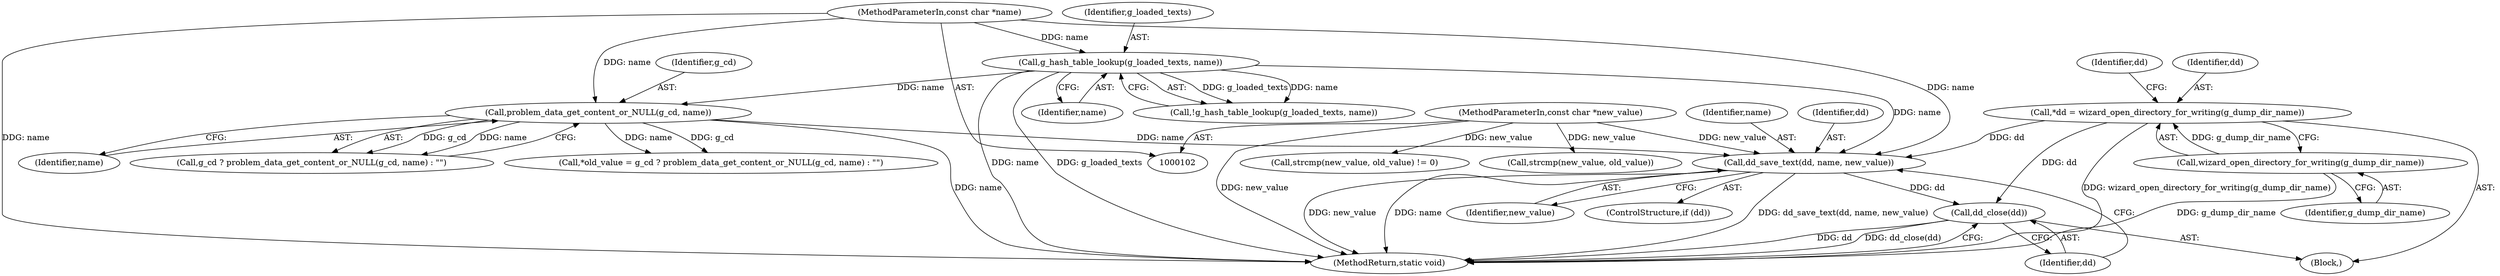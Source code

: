 digraph "0_libreport_257578a23d1537a2d235aaa2b1488ee4f818e360_0@pointer" {
"1000141" [label="(Call,dd_save_text(dd, name, new_value))"];
"1000135" [label="(Call,*dd = wizard_open_directory_for_writing(g_dump_dir_name))"];
"1000137" [label="(Call,wizard_open_directory_for_writing(g_dump_dir_name))"];
"1000108" [label="(Call,g_hash_table_lookup(g_loaded_texts, name))"];
"1000103" [label="(MethodParameterIn,const char *name)"];
"1000117" [label="(Call,problem_data_get_content_or_NULL(g_cd, name))"];
"1000104" [label="(MethodParameterIn,const char *new_value)"];
"1000145" [label="(Call,dd_close(dd))"];
"1000109" [label="(Identifier,g_loaded_texts)"];
"1000117" [label="(Call,problem_data_get_content_or_NULL(g_cd, name))"];
"1000143" [label="(Identifier,name)"];
"1000141" [label="(Call,dd_save_text(dd, name, new_value))"];
"1000142" [label="(Identifier,dd)"];
"1000118" [label="(Identifier,g_cd)"];
"1000119" [label="(Identifier,name)"];
"1000128" [label="(Call,strcmp(new_value, old_value) != 0)"];
"1000136" [label="(Identifier,dd)"];
"1000133" [label="(Block,)"];
"1000139" [label="(ControlStructure,if (dd))"];
"1000140" [label="(Identifier,dd)"];
"1000110" [label="(Identifier,name)"];
"1000144" [label="(Identifier,new_value)"];
"1000103" [label="(MethodParameterIn,const char *name)"];
"1000135" [label="(Call,*dd = wizard_open_directory_for_writing(g_dump_dir_name))"];
"1000107" [label="(Call,!g_hash_table_lookup(g_loaded_texts, name))"];
"1000137" [label="(Call,wizard_open_directory_for_writing(g_dump_dir_name))"];
"1000104" [label="(MethodParameterIn,const char *new_value)"];
"1000147" [label="(MethodReturn,static void)"];
"1000138" [label="(Identifier,g_dump_dir_name)"];
"1000145" [label="(Call,dd_close(dd))"];
"1000113" [label="(Call,*old_value = g_cd ? problem_data_get_content_or_NULL(g_cd, name) : \"\")"];
"1000108" [label="(Call,g_hash_table_lookup(g_loaded_texts, name))"];
"1000115" [label="(Call,g_cd ? problem_data_get_content_or_NULL(g_cd, name) : \"\")"];
"1000129" [label="(Call,strcmp(new_value, old_value))"];
"1000146" [label="(Identifier,dd)"];
"1000141" -> "1000139"  [label="AST: "];
"1000141" -> "1000144"  [label="CFG: "];
"1000142" -> "1000141"  [label="AST: "];
"1000143" -> "1000141"  [label="AST: "];
"1000144" -> "1000141"  [label="AST: "];
"1000146" -> "1000141"  [label="CFG: "];
"1000141" -> "1000147"  [label="DDG: dd_save_text(dd, name, new_value)"];
"1000141" -> "1000147"  [label="DDG: new_value"];
"1000141" -> "1000147"  [label="DDG: name"];
"1000135" -> "1000141"  [label="DDG: dd"];
"1000108" -> "1000141"  [label="DDG: name"];
"1000117" -> "1000141"  [label="DDG: name"];
"1000103" -> "1000141"  [label="DDG: name"];
"1000104" -> "1000141"  [label="DDG: new_value"];
"1000141" -> "1000145"  [label="DDG: dd"];
"1000135" -> "1000133"  [label="AST: "];
"1000135" -> "1000137"  [label="CFG: "];
"1000136" -> "1000135"  [label="AST: "];
"1000137" -> "1000135"  [label="AST: "];
"1000140" -> "1000135"  [label="CFG: "];
"1000135" -> "1000147"  [label="DDG: wizard_open_directory_for_writing(g_dump_dir_name)"];
"1000137" -> "1000135"  [label="DDG: g_dump_dir_name"];
"1000135" -> "1000145"  [label="DDG: dd"];
"1000137" -> "1000138"  [label="CFG: "];
"1000138" -> "1000137"  [label="AST: "];
"1000137" -> "1000147"  [label="DDG: g_dump_dir_name"];
"1000108" -> "1000107"  [label="AST: "];
"1000108" -> "1000110"  [label="CFG: "];
"1000109" -> "1000108"  [label="AST: "];
"1000110" -> "1000108"  [label="AST: "];
"1000107" -> "1000108"  [label="CFG: "];
"1000108" -> "1000147"  [label="DDG: name"];
"1000108" -> "1000147"  [label="DDG: g_loaded_texts"];
"1000108" -> "1000107"  [label="DDG: g_loaded_texts"];
"1000108" -> "1000107"  [label="DDG: name"];
"1000103" -> "1000108"  [label="DDG: name"];
"1000108" -> "1000117"  [label="DDG: name"];
"1000103" -> "1000102"  [label="AST: "];
"1000103" -> "1000147"  [label="DDG: name"];
"1000103" -> "1000117"  [label="DDG: name"];
"1000117" -> "1000115"  [label="AST: "];
"1000117" -> "1000119"  [label="CFG: "];
"1000118" -> "1000117"  [label="AST: "];
"1000119" -> "1000117"  [label="AST: "];
"1000115" -> "1000117"  [label="CFG: "];
"1000117" -> "1000147"  [label="DDG: name"];
"1000117" -> "1000113"  [label="DDG: g_cd"];
"1000117" -> "1000113"  [label="DDG: name"];
"1000117" -> "1000115"  [label="DDG: g_cd"];
"1000117" -> "1000115"  [label="DDG: name"];
"1000104" -> "1000102"  [label="AST: "];
"1000104" -> "1000147"  [label="DDG: new_value"];
"1000104" -> "1000128"  [label="DDG: new_value"];
"1000104" -> "1000129"  [label="DDG: new_value"];
"1000145" -> "1000133"  [label="AST: "];
"1000145" -> "1000146"  [label="CFG: "];
"1000146" -> "1000145"  [label="AST: "];
"1000147" -> "1000145"  [label="CFG: "];
"1000145" -> "1000147"  [label="DDG: dd"];
"1000145" -> "1000147"  [label="DDG: dd_close(dd)"];
}
